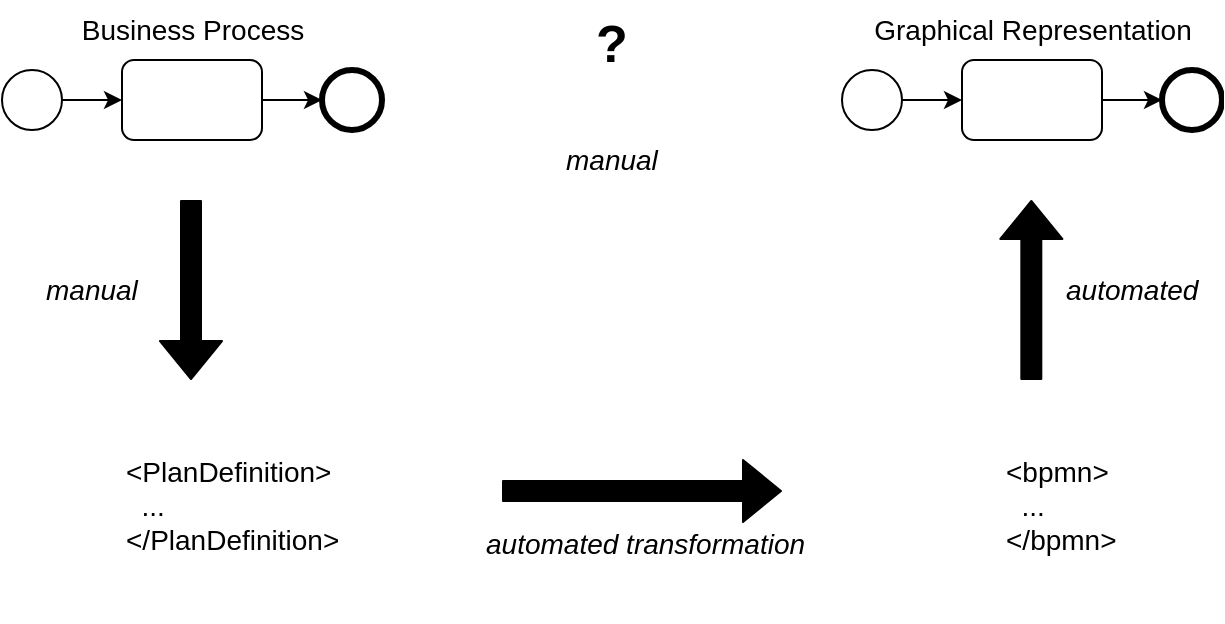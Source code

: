 <mxfile version="9.1.0" type="device" userAgent="Mozilla/5.0 (X11; Linux x86_64) AppleWebKit/537.36 (KHTML, like Gecko) Atom/1.45.0 Chrome/69.0.35.128 Electron/4.2.7 Safari/537.36" editor="www.draw.io"><diagram id="IElLKcRRpBTQ4jVdu5n4" name="Page-1"><mxGraphModel dx="878" dy="772" grid="1" gridSize="10" guides="1" tooltips="1" connect="1" arrows="1" fold="1" page="1" pageScale="1" pageWidth="827" pageHeight="1169" background="#ffffff" math="0" shadow="0"><root><mxCell id="0"/><mxCell id="1" parent="0"/><mxCell id="Ngsf1lOpXg3LP8BcGmqy-14" value="" style="edgeStyle=orthogonalEdgeStyle;rounded=0;orthogonalLoop=1;jettySize=auto;html=1;fontSize=26;" parent="1" source="Ngsf1lOpXg3LP8BcGmqy-1" target="Ngsf1lOpXg3LP8BcGmqy-4" edge="1"><mxGeometry relative="1" as="geometry"/></mxCell><mxCell id="Ngsf1lOpXg3LP8BcGmqy-1" value="" style="shape=mxgraph.bpmn.shape;html=1;verticalLabelPosition=bottom;labelBackgroundColor=#ffffff;verticalAlign=top;align=center;perimeter=ellipsePerimeter;outlineConnect=0;outline=standard;symbol=general;" parent="1" vertex="1"><mxGeometry x="80" y="85" width="30" height="30" as="geometry"/></mxCell><mxCell id="Ngsf1lOpXg3LP8BcGmqy-3" value="" style="shape=mxgraph.bpmn.shape;html=1;verticalLabelPosition=bottom;labelBackgroundColor=#ffffff;verticalAlign=top;align=center;perimeter=ellipsePerimeter;outlineConnect=0;outline=end;symbol=general;" parent="1" vertex="1"><mxGeometry x="240" y="85" width="30" height="30" as="geometry"/></mxCell><mxCell id="Ngsf1lOpXg3LP8BcGmqy-18" value="" style="edgeStyle=orthogonalEdgeStyle;rounded=0;orthogonalLoop=1;jettySize=auto;html=1;fontSize=26;" parent="1" source="Ngsf1lOpXg3LP8BcGmqy-4" target="Ngsf1lOpXg3LP8BcGmqy-3" edge="1"><mxGeometry relative="1" as="geometry"><mxPoint x="240" y="100" as="targetPoint"/></mxGeometry></mxCell><mxCell id="Ngsf1lOpXg3LP8BcGmqy-4" value="" style="shape=ext;rounded=1;html=1;whiteSpace=wrap;" parent="1" vertex="1"><mxGeometry x="140" y="80" width="70" height="40" as="geometry"/></mxCell><mxCell id="Ngsf1lOpXg3LP8BcGmqy-7" value="&lt;div style=&quot;font-size: 14px;&quot;&gt;&amp;lt;PlanDefinition&amp;gt;&lt;/div&gt;&lt;div style=&quot;font-size: 14px;&quot;&gt;&amp;nbsp; ...&lt;br style=&quot;font-size: 14px;&quot;&gt;&lt;/div&gt;&lt;div style=&quot;font-size: 14px;&quot;&gt;&amp;lt;/PlanDefinition&amp;gt;&lt;br style=&quot;font-size: 14px;&quot;&gt;&lt;/div&gt;" style="text;html=1;fontStyle=0;fontSize=14;" parent="1" vertex="1"><mxGeometry x="140" y="271" width="170" height="90" as="geometry"/></mxCell><mxCell id="Ngsf1lOpXg3LP8BcGmqy-8" value="&lt;div style=&quot;font-size: 14px;&quot;&gt;&amp;lt;bpmn&amp;gt;&lt;/div&gt;&lt;div style=&quot;font-size: 14px;&quot;&gt;&amp;nbsp; ...&lt;/div&gt;&lt;div style=&quot;font-size: 14px;&quot;&gt;&amp;lt;/bpmn&amp;gt;&lt;/div&gt;" style="text;html=1;fontStyle=0;fontSize=14;" parent="1" vertex="1"><mxGeometry x="580" y="271" width="70" height="55" as="geometry"/></mxCell><mxCell id="Ngsf1lOpXg3LP8BcGmqy-9" value="" style="shape=flexArrow;endArrow=classic;html=1;fontSize=26;labelBackgroundColor=none;fillColor=#000000;" parent="1" edge="1"><mxGeometry width="50" height="50" relative="1" as="geometry"><mxPoint x="174.5" y="150" as="sourcePoint"/><mxPoint x="174.5" y="240" as="targetPoint"/></mxGeometry></mxCell><mxCell id="Ngsf1lOpXg3LP8BcGmqy-10" value="" style="shape=flexArrow;endArrow=classic;html=1;fontSize=26;fillColor=#000000;" parent="1" edge="1"><mxGeometry width="50" height="50" relative="1" as="geometry"><mxPoint x="330" y="295.5" as="sourcePoint"/><mxPoint x="470" y="295.5" as="targetPoint"/></mxGeometry></mxCell><mxCell id="Ngsf1lOpXg3LP8BcGmqy-13" value="" style="shape=flexArrow;endArrow=classic;html=1;fontSize=26;fillColor=#000000;" parent="1" edge="1"><mxGeometry width="50" height="50" relative="1" as="geometry"><mxPoint x="594.66" y="240" as="sourcePoint"/><mxPoint x="594.66" y="150" as="targetPoint"/></mxGeometry></mxCell><mxCell id="Ngsf1lOpXg3LP8BcGmqy-19" value="" style="edgeStyle=orthogonalEdgeStyle;rounded=0;orthogonalLoop=1;jettySize=auto;html=1;fontSize=26;" parent="1" source="Ngsf1lOpXg3LP8BcGmqy-20" target="Ngsf1lOpXg3LP8BcGmqy-23" edge="1"><mxGeometry relative="1" as="geometry"/></mxCell><mxCell id="Ngsf1lOpXg3LP8BcGmqy-20" value="" style="shape=mxgraph.bpmn.shape;html=1;verticalLabelPosition=bottom;labelBackgroundColor=#ffffff;verticalAlign=top;align=center;perimeter=ellipsePerimeter;outlineConnect=0;outline=standard;symbol=general;" parent="1" vertex="1"><mxGeometry x="500" y="85" width="30" height="30" as="geometry"/></mxCell><mxCell id="Ngsf1lOpXg3LP8BcGmqy-21" value="" style="shape=mxgraph.bpmn.shape;html=1;verticalLabelPosition=bottom;labelBackgroundColor=#ffffff;verticalAlign=top;align=center;perimeter=ellipsePerimeter;outlineConnect=0;outline=end;symbol=general;" parent="1" vertex="1"><mxGeometry x="660" y="85" width="30" height="30" as="geometry"/></mxCell><mxCell id="Ngsf1lOpXg3LP8BcGmqy-22" value="" style="edgeStyle=orthogonalEdgeStyle;rounded=0;orthogonalLoop=1;jettySize=auto;html=1;fontSize=26;" parent="1" source="Ngsf1lOpXg3LP8BcGmqy-23" target="Ngsf1lOpXg3LP8BcGmqy-21" edge="1"><mxGeometry relative="1" as="geometry"><mxPoint x="660" y="100" as="targetPoint"/></mxGeometry></mxCell><mxCell id="Ngsf1lOpXg3LP8BcGmqy-23" value="" style="shape=ext;rounded=1;html=1;whiteSpace=wrap;" parent="1" vertex="1"><mxGeometry x="560" y="80" width="70" height="40" as="geometry"/></mxCell><mxCell id="Ngsf1lOpXg3LP8BcGmqy-24" value="" style="shape=image;html=1;verticalAlign=top;verticalLabelPosition=bottom;labelBackgroundColor=#ffffff;imageAspect=0;aspect=fixed;image=https://cdn0.iconfinder.com/data/icons/geosm-e-commerce/48/equals-128.png;fontSize=26;" parent="1" vertex="1"><mxGeometry x="355.5" y="71" width="58" height="58" as="geometry"/></mxCell><mxCell id="Ngsf1lOpXg3LP8BcGmqy-25" value="?" style="text;html=1;fontStyle=1;fontSize=26;" parent="1" vertex="1"><mxGeometry x="374.5" y="50" width="20" height="40" as="geometry"/></mxCell><mxCell id="Ngsf1lOpXg3LP8BcGmqy-26" value="manual" style="text;html=1;fontStyle=2;fontSize=14;" parent="1" vertex="1"><mxGeometry x="100" y="180" width="50" height="30" as="geometry"/></mxCell><mxCell id="Ngsf1lOpXg3LP8BcGmqy-28" value="&lt;font size=&quot;1&quot;&gt;&lt;span style=&quot;font-weight: normal ; font-size: 14px&quot;&gt;automated transformation&lt;/span&gt;&lt;/font&gt;" style="text;html=1;fontStyle=3;fontSize=20;" parent="1" vertex="1"><mxGeometry x="320" y="301" width="160" height="30" as="geometry"/></mxCell><mxCell id="Ngsf1lOpXg3LP8BcGmqy-29" value="automated" style="text;html=1;fontStyle=2;fontSize=14;" parent="1" vertex="1"><mxGeometry x="610" y="180" width="50" height="30" as="geometry"/></mxCell><mxCell id="Ngsf1lOpXg3LP8BcGmqy-30" value="manual" style="text;html=1;fontStyle=2;fontSize=14;" parent="1" vertex="1"><mxGeometry x="359.5" y="115" width="50" height="30" as="geometry"/></mxCell><mxCell id="Ngsf1lOpXg3LP8BcGmqy-31" value="" style="shape=image;html=1;verticalAlign=top;verticalLabelPosition=bottom;labelBackgroundColor=#ffffff;imageAspect=0;aspect=fixed;image=https://cdn4.iconfinder.com/data/icons/documents-42/512/document_file_paper_page-26-128.png;fontSize=14;" parent="1" vertex="1"><mxGeometry x="92" y="281" width="48" height="48" as="geometry"/></mxCell><mxCell id="Ngsf1lOpXg3LP8BcGmqy-32" value="" style="shape=image;html=1;verticalAlign=top;verticalLabelPosition=bottom;labelBackgroundColor=#ffffff;imageAspect=0;aspect=fixed;image=https://cdn4.iconfinder.com/data/icons/documents-42/512/document_file_paper_page-26-128.png;fontSize=14;" parent="1" vertex="1"><mxGeometry x="532" y="281" width="48" height="48" as="geometry"/></mxCell><mxCell id="2" value="&lt;div style=&quot;text-align: center&quot;&gt;&lt;span style=&quot;font-style: normal&quot;&gt;Business Process&lt;/span&gt;&lt;/div&gt;" style="text;html=1;fontStyle=2;fontSize=14;align=center;" vertex="1" parent="1"><mxGeometry x="80" y="50" width="190" height="30" as="geometry"/></mxCell><mxCell id="3" value="&lt;div style=&quot;text-align: center&quot;&gt;&lt;span style=&quot;font-style: normal&quot;&gt;Graphical Representation&lt;/span&gt;&lt;/div&gt;" style="text;html=1;fontStyle=2;fontSize=14;align=center;" vertex="1" parent="1"><mxGeometry x="500" y="50" width="190" height="30" as="geometry"/></mxCell></root></mxGraphModel></diagram></mxfile>